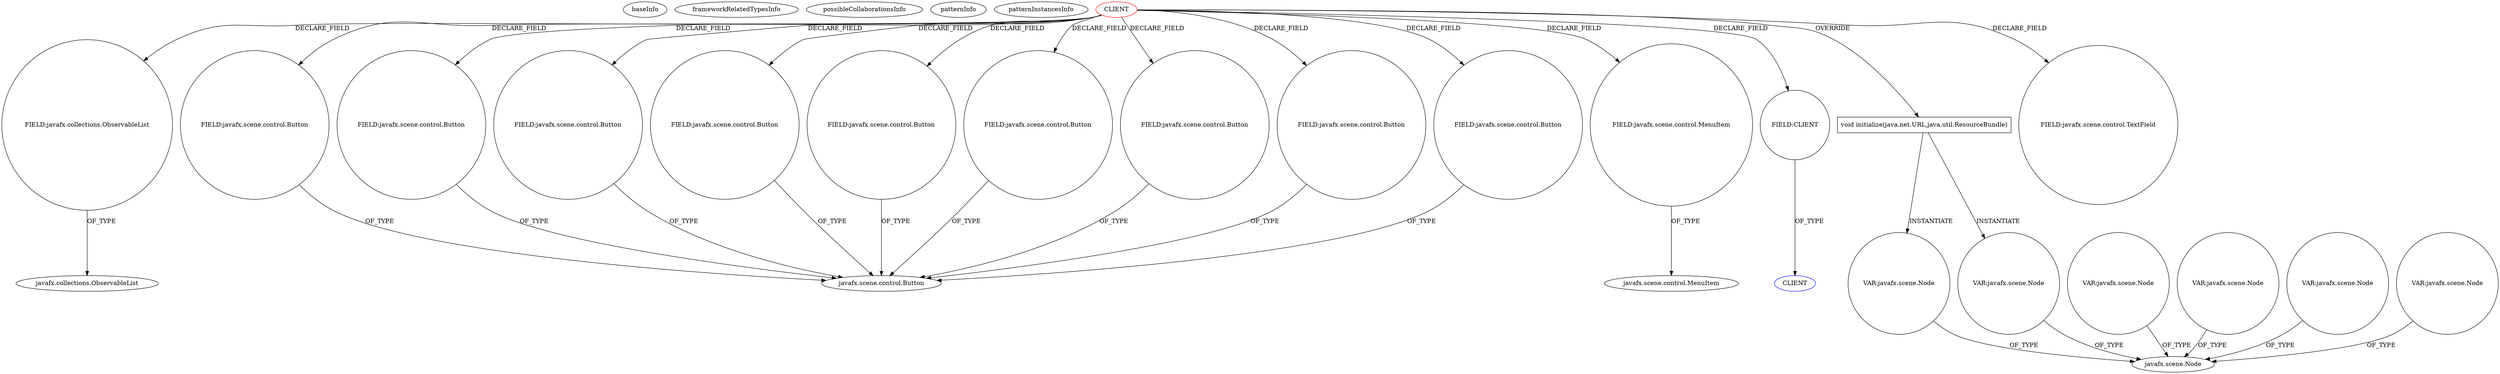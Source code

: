 digraph {
baseInfo[graphId=594,category="pattern",isAnonymous=false,possibleRelation=false]
frameworkRelatedTypesInfo[]
possibleCollaborationsInfo[]
patternInfo[frequency=2.0,patternRootClient=0]
patternInstancesInfo[0="hock323-eventManager~/hock323-eventManager/EventManager-master/src/eventManager/controller/pokerTournament/TournamentController.java~TournamentController~3009",1="bianconejo-CEFX~/bianconejo-CEFX/CEFX-master/src/cefx/CEPrincipalController.java~CEPrincipalController~2114"]
146[label="FIELD:javafx.collections.ObservableList",vertexType="FIELD_DECLARATION",isFrameworkType=false,shape=circle]
0[label="CLIENT",vertexType="ROOT_CLIENT_CLASS_DECLARATION",isFrameworkType=false,color=red]
52[label="FIELD:javafx.scene.control.Button",vertexType="FIELD_DECLARATION",isFrameworkType=false,shape=circle]
81[label="FIELD:javafx.scene.control.Button",vertexType="FIELD_DECLARATION",isFrameworkType=false,shape=circle]
142[label="FIELD:javafx.scene.control.Button",vertexType="FIELD_DECLARATION",isFrameworkType=false,shape=circle]
8[label="FIELD:javafx.scene.control.Button",vertexType="FIELD_DECLARATION",isFrameworkType=false,shape=circle]
59[label="FIELD:javafx.scene.control.Button",vertexType="FIELD_DECLARATION",isFrameworkType=false,shape=circle]
10[label="FIELD:javafx.scene.control.Button",vertexType="FIELD_DECLARATION",isFrameworkType=false,shape=circle]
48[label="FIELD:javafx.scene.control.Button",vertexType="FIELD_DECLARATION",isFrameworkType=false,shape=circle]
102[label="FIELD:javafx.scene.control.MenuItem",vertexType="FIELD_DECLARATION",isFrameworkType=false,shape=circle]
140[label="FIELD:javafx.scene.control.Button",vertexType="FIELD_DECLARATION",isFrameworkType=false,shape=circle]
14[label="FIELD:javafx.scene.control.Button",vertexType="FIELD_DECLARATION",isFrameworkType=false,shape=circle]
147[label="javafx.collections.ObservableList",vertexType="FRAMEWORK_INTERFACE_TYPE",isFrameworkType=false]
89[label="FIELD:CLIENT",vertexType="FIELD_DECLARATION",isFrameworkType=false,shape=circle]
103[label="javafx.scene.control.MenuItem",vertexType="FRAMEWORK_CLASS_TYPE",isFrameworkType=false]
152[label="void initialize(java.net.URL,java.util.ResourceBundle)",vertexType="OVERRIDING_METHOD_DECLARATION",isFrameworkType=false,shape=box]
5[label="javafx.scene.control.Button",vertexType="FRAMEWORK_CLASS_TYPE",isFrameworkType=false]
130[label="FIELD:javafx.scene.control.TextField",vertexType="FIELD_DECLARATION",isFrameworkType=false,shape=circle]
90[label="CLIENT",vertexType="REFERENCE_CLIENT_CLASS_DECLARATION",isFrameworkType=false,color=blue]
289[label="VAR:javafx.scene.Node",vertexType="VARIABLE_EXPRESION",isFrameworkType=false,shape=circle]
189[label="javafx.scene.Node",vertexType="FRAMEWORK_CLASS_TYPE",isFrameworkType=false]
582[label="VAR:javafx.scene.Node",vertexType="VARIABLE_EXPRESION",isFrameworkType=false,shape=circle]
494[label="VAR:javafx.scene.Node",vertexType="VARIABLE_EXPRESION",isFrameworkType=false,shape=circle]
277[label="VAR:javafx.scene.Node",vertexType="VARIABLE_EXPRESION",isFrameworkType=false,shape=circle]
666[label="VAR:javafx.scene.Node",vertexType="VARIABLE_EXPRESION",isFrameworkType=false,shape=circle]
717[label="VAR:javafx.scene.Node",vertexType="VARIABLE_EXPRESION",isFrameworkType=false,shape=circle]
0->48[label="DECLARE_FIELD"]
140->5[label="OF_TYPE"]
152->277[label="INSTANTIATE"]
0->52[label="DECLARE_FIELD"]
52->5[label="OF_TYPE"]
102->103[label="OF_TYPE"]
0->152[label="OVERRIDE"]
59->5[label="OF_TYPE"]
146->147[label="OF_TYPE"]
0->8[label="DECLARE_FIELD"]
582->189[label="OF_TYPE"]
81->5[label="OF_TYPE"]
0->10[label="DECLARE_FIELD"]
0->146[label="DECLARE_FIELD"]
494->189[label="OF_TYPE"]
0->142[label="DECLARE_FIELD"]
0->89[label="DECLARE_FIELD"]
666->189[label="OF_TYPE"]
0->140[label="DECLARE_FIELD"]
277->189[label="OF_TYPE"]
142->5[label="OF_TYPE"]
89->90[label="OF_TYPE"]
14->5[label="OF_TYPE"]
48->5[label="OF_TYPE"]
0->14[label="DECLARE_FIELD"]
289->189[label="OF_TYPE"]
10->5[label="OF_TYPE"]
0->130[label="DECLARE_FIELD"]
717->189[label="OF_TYPE"]
8->5[label="OF_TYPE"]
152->289[label="INSTANTIATE"]
0->59[label="DECLARE_FIELD"]
0->81[label="DECLARE_FIELD"]
0->102[label="DECLARE_FIELD"]
}
